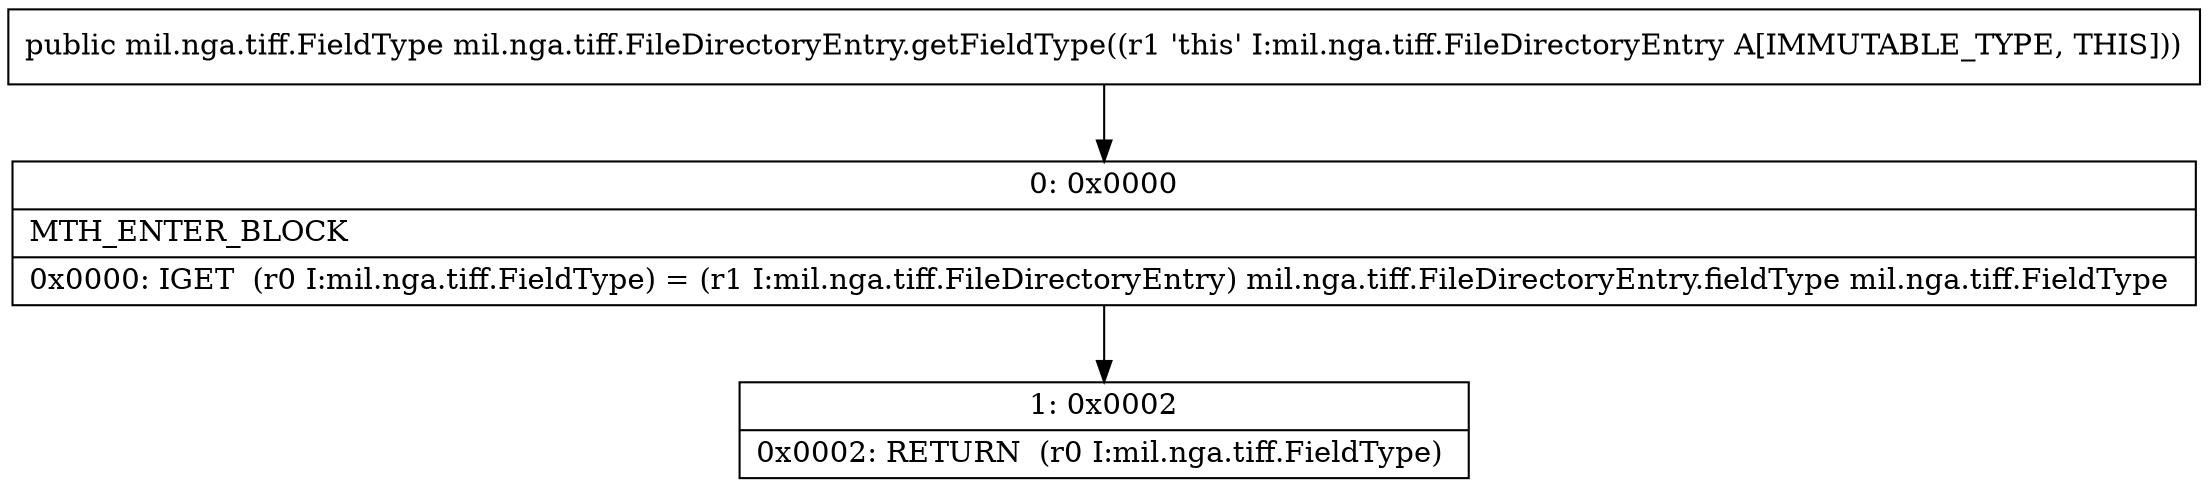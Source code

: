 digraph "CFG formil.nga.tiff.FileDirectoryEntry.getFieldType()Lmil\/nga\/tiff\/FieldType;" {
Node_0 [shape=record,label="{0\:\ 0x0000|MTH_ENTER_BLOCK\l|0x0000: IGET  (r0 I:mil.nga.tiff.FieldType) = (r1 I:mil.nga.tiff.FileDirectoryEntry) mil.nga.tiff.FileDirectoryEntry.fieldType mil.nga.tiff.FieldType \l}"];
Node_1 [shape=record,label="{1\:\ 0x0002|0x0002: RETURN  (r0 I:mil.nga.tiff.FieldType) \l}"];
MethodNode[shape=record,label="{public mil.nga.tiff.FieldType mil.nga.tiff.FileDirectoryEntry.getFieldType((r1 'this' I:mil.nga.tiff.FileDirectoryEntry A[IMMUTABLE_TYPE, THIS])) }"];
MethodNode -> Node_0;
Node_0 -> Node_1;
}

